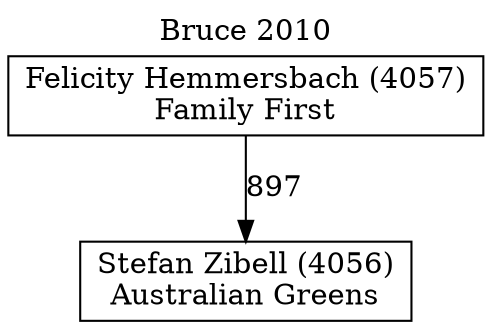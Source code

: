 // House preference flow
digraph "Stefan Zibell (4056)_Bruce_2010" {
	graph [label="Bruce 2010" labelloc=t mclimit=10]
	node [shape=box]
	"Felicity Hemmersbach (4057)" [label="Felicity Hemmersbach (4057)
Family First"]
	"Stefan Zibell (4056)" [label="Stefan Zibell (4056)
Australian Greens"]
	"Felicity Hemmersbach (4057)" -> "Stefan Zibell (4056)" [label=897]
}
